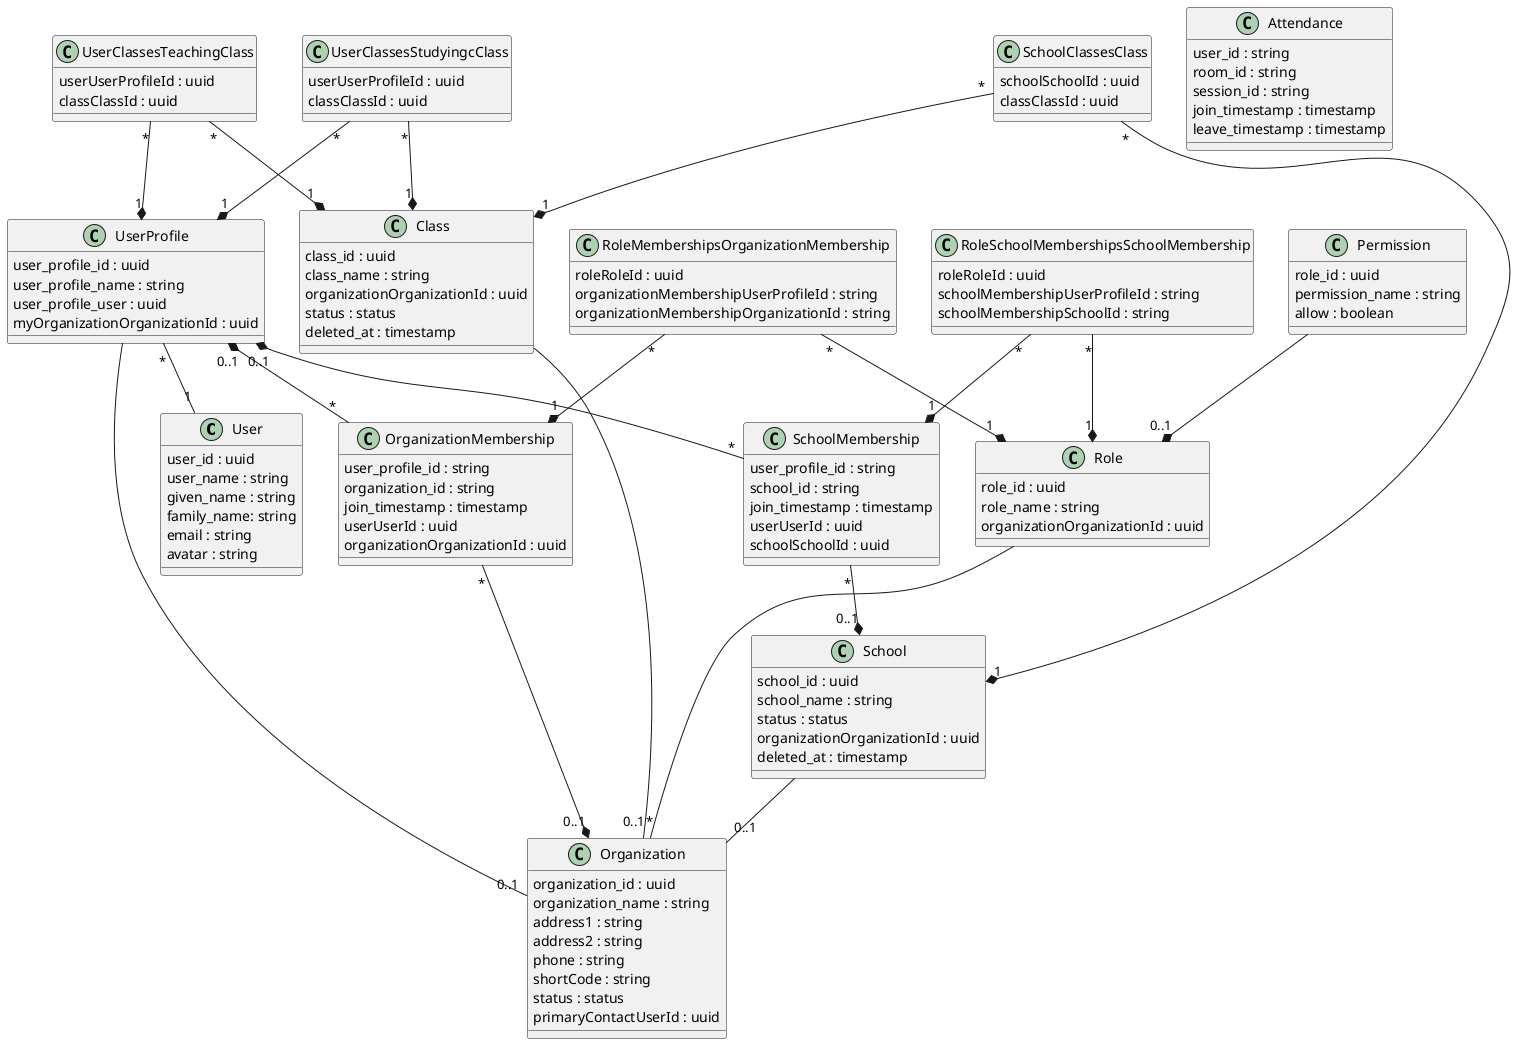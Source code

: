 @startuml
class User {
  user_id : uuid
  user_name : string
  given_name : string
  family_name: string
  email : string
  avatar : string
}

class UserProfile{
   user_profile_id : uuid
   user_profile_name : string
   user_profile_user : uuid
   myOrganizationOrganizationId : uuid
}

class Class {
  class_id : uuid
  class_name : string
  organizationOrganizationId : uuid
  status : status
  deleted_at : timestamp
}

class Organization {
  organization_id : uuid
  organization_name : string
  address1 : string
  address2 : string
  phone : string
  shortCode : string
  status : status
  primaryContactUserId : uuid
}

class OrganizationMembership {
  user_profile_id : string
  organization_id : string
  join_timestamp : timestamp
  userUserId : uuid
  organizationOrganizationId : uuid
}

class Permission {
  role_id : uuid
  permission_name : string
  allow : boolean
}

class Role {
  role_id : uuid
  role_name : string
  organizationOrganizationId : uuid
}

class School {
  school_id : uuid
  school_name : string
  status : status
  organizationOrganizationId : uuid
  deleted_at : timestamp
}

class SchoolMembership {
  user_profile_id : string
  school_id : string
  join_timestamp : timestamp
  userUserId : uuid
  schoolSchoolId : uuid
}

class Attendance {
  user_id : string
  room_id : string
  session_id : string
  join_timestamp : timestamp
  leave_timestamp : timestamp
}

class RoleMembershipsOrganizationMembership {
  roleRoleId : uuid
  organizationMembershipUserProfileId : string
  organizationMembershipOrganizationId : string
}

class RoleSchoolMembershipsSchoolMembership {
  roleRoleId : uuid
  schoolMembershipUserProfileId : string
  schoolMembershipSchoolId : string
}

class UserClassesStudyingcClass {
  userUserProfileId : uuid
  classClassId : uuid
}

class UserClassesTeachingClass {
  userUserProfileId : uuid
  classClassId : uuid
}

class SchoolClassesClass {
  schoolSchoolId : uuid
  classClassId : uuid
}

Role -- "*" Organization
UserProfile -- "0..1" Organization
UserProfile "0..1" *-- "*" OrganizationMembership
UserProfile "*" -- "1" User
OrganizationMembership "*" --* "0..1" Organization
Class -- "0..1" Organization
Permission --* "0..1" Role
School -- "0..1" Organization
UserProfile "0..1" *-- "*" SchoolMembership
SchoolMembership "*" --* "0..1" School
RoleMembershipsOrganizationMembership "*" --* "1" Role
RoleMembershipsOrganizationMembership "*" --* "1" OrganizationMembership
RoleSchoolMembershipsSchoolMembership "*" --* "1" Role
RoleSchoolMembershipsSchoolMembership "*" --* "1" SchoolMembership
UserClassesStudyingcClass "*" --* "1" UserProfile
UserClassesStudyingcClass "*" --* "1" Class
UserClassesTeachingClass "*" --* "1" UserProfile
UserClassesTeachingClass "*" --* "1" Class
SchoolClassesClass "*" --* "1" School
SchoolClassesClass "*" --* "1" Class

@enduml

